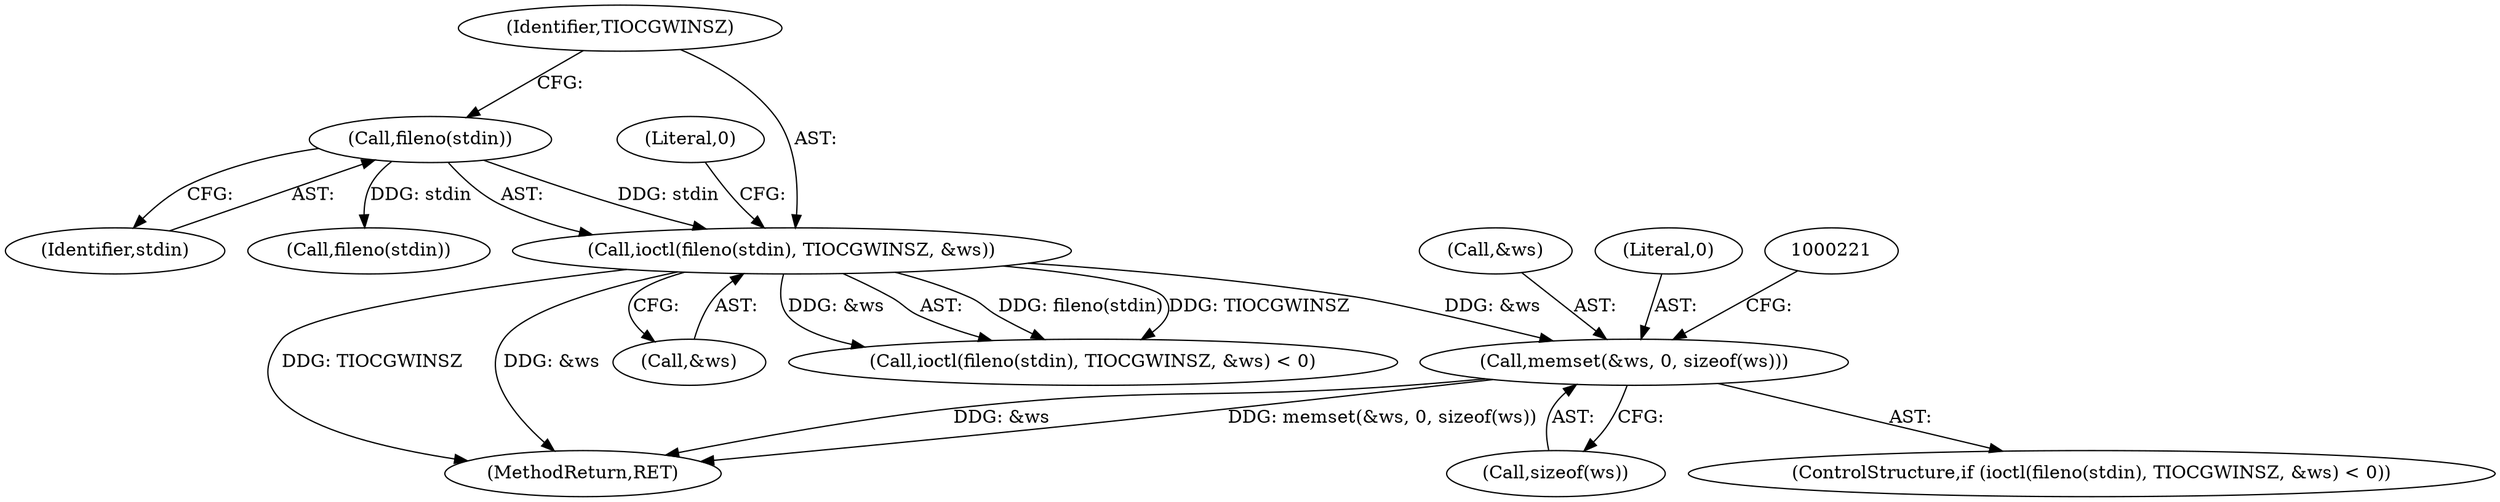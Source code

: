 digraph "0_mindrot_ed4ce82dbfa8a3a3c8ea6fa0db113c71e234416c_1@API" {
"1000213" [label="(Call,memset(&ws, 0, sizeof(ws)))"];
"1000206" [label="(Call,ioctl(fileno(stdin), TIOCGWINSZ, &ws))"];
"1000207" [label="(Call,fileno(stdin))"];
"1000204" [label="(ControlStructure,if (ioctl(fileno(stdin), TIOCGWINSZ, &ws) < 0))"];
"1000205" [label="(Call,ioctl(fileno(stdin), TIOCGWINSZ, &ws) < 0)"];
"1000468" [label="(MethodReturn,RET)"];
"1000206" [label="(Call,ioctl(fileno(stdin), TIOCGWINSZ, &ws))"];
"1000210" [label="(Call,&ws)"];
"1000217" [label="(Call,sizeof(ws))"];
"1000208" [label="(Identifier,stdin)"];
"1000244" [label="(Call,fileno(stdin))"];
"1000214" [label="(Call,&ws)"];
"1000213" [label="(Call,memset(&ws, 0, sizeof(ws)))"];
"1000209" [label="(Identifier,TIOCGWINSZ)"];
"1000216" [label="(Literal,0)"];
"1000212" [label="(Literal,0)"];
"1000207" [label="(Call,fileno(stdin))"];
"1000213" -> "1000204"  [label="AST: "];
"1000213" -> "1000217"  [label="CFG: "];
"1000214" -> "1000213"  [label="AST: "];
"1000216" -> "1000213"  [label="AST: "];
"1000217" -> "1000213"  [label="AST: "];
"1000221" -> "1000213"  [label="CFG: "];
"1000213" -> "1000468"  [label="DDG: &ws"];
"1000213" -> "1000468"  [label="DDG: memset(&ws, 0, sizeof(ws))"];
"1000206" -> "1000213"  [label="DDG: &ws"];
"1000206" -> "1000205"  [label="AST: "];
"1000206" -> "1000210"  [label="CFG: "];
"1000207" -> "1000206"  [label="AST: "];
"1000209" -> "1000206"  [label="AST: "];
"1000210" -> "1000206"  [label="AST: "];
"1000212" -> "1000206"  [label="CFG: "];
"1000206" -> "1000468"  [label="DDG: TIOCGWINSZ"];
"1000206" -> "1000468"  [label="DDG: &ws"];
"1000206" -> "1000205"  [label="DDG: fileno(stdin)"];
"1000206" -> "1000205"  [label="DDG: TIOCGWINSZ"];
"1000206" -> "1000205"  [label="DDG: &ws"];
"1000207" -> "1000206"  [label="DDG: stdin"];
"1000207" -> "1000208"  [label="CFG: "];
"1000208" -> "1000207"  [label="AST: "];
"1000209" -> "1000207"  [label="CFG: "];
"1000207" -> "1000244"  [label="DDG: stdin"];
}
